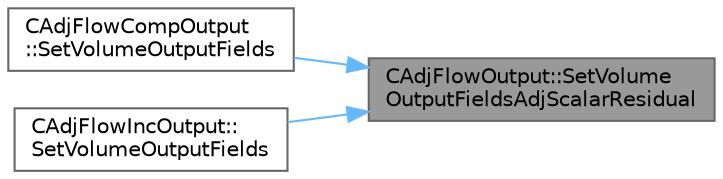 digraph "CAdjFlowOutput::SetVolumeOutputFieldsAdjScalarResidual"
{
 // LATEX_PDF_SIZE
  bgcolor="transparent";
  edge [fontname=Helvetica,fontsize=10,labelfontname=Helvetica,labelfontsize=10];
  node [fontname=Helvetica,fontsize=10,shape=box,height=0.2,width=0.4];
  rankdir="RL";
  Node1 [id="Node000001",label="CAdjFlowOutput::SetVolume\lOutputFieldsAdjScalarResidual",height=0.2,width=0.4,color="gray40", fillcolor="grey60", style="filled", fontcolor="black",tooltip="Add scalar (turbulence/species) volume solution fields for a point (FVMComp, FVMInc,..."];
  Node1 -> Node2 [id="edge1_Node000001_Node000002",dir="back",color="steelblue1",style="solid",tooltip=" "];
  Node2 [id="Node000002",label="CAdjFlowCompOutput\l::SetVolumeOutputFields",height=0.2,width=0.4,color="grey40", fillcolor="white", style="filled",URL="$classCAdjFlowCompOutput.html#a7330ad532b9d4a0ef65f1243f0d9c9a4",tooltip="Set the available volume output fields."];
  Node1 -> Node3 [id="edge2_Node000001_Node000003",dir="back",color="steelblue1",style="solid",tooltip=" "];
  Node3 [id="Node000003",label="CAdjFlowIncOutput::\lSetVolumeOutputFields",height=0.2,width=0.4,color="grey40", fillcolor="white", style="filled",URL="$classCAdjFlowIncOutput.html#a8c335e74e63a847c57254e43d47745b3",tooltip="Set the available volume output fields."];
}
